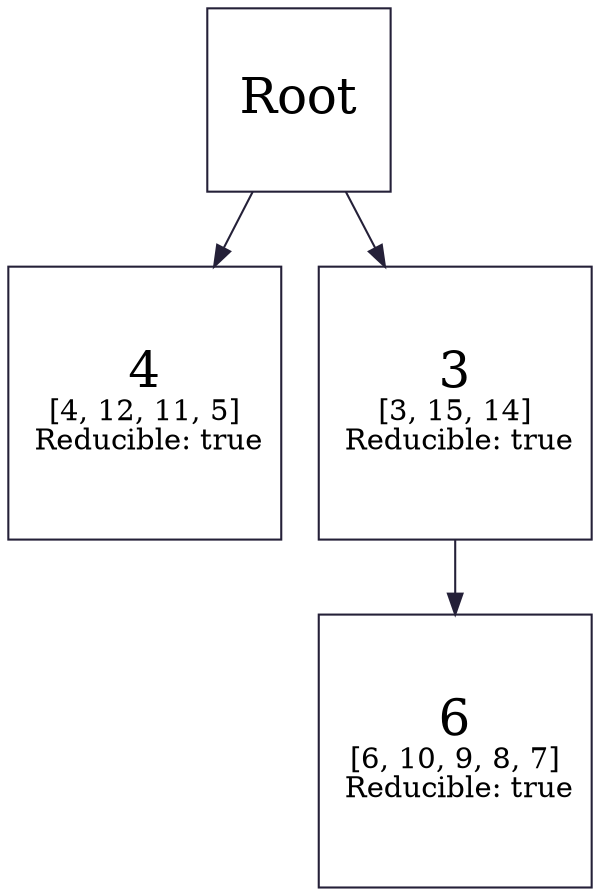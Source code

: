digraph G {
    graph[color="#242038"]
    node[color="#242038", shape=square]
    edge[color="#242038"]
    Root [label=<<font point-size="24.0"> Root </font>>]
    4 [label=<<font point-size="24.0"> 4 </font><br/> [4, 12, 11, 5] <br/> Reducible: true>]
    3 [label=<<font point-size="24.0"> 3 </font><br/> [3, 15, 14] <br/> Reducible: true>]
    6 [label=<<font point-size="24.0"> 6 </font><br/> [6, 10, 9, 8, 7] <br/> Reducible: true>]
    Root->4
    Root->3
    3->6
}
